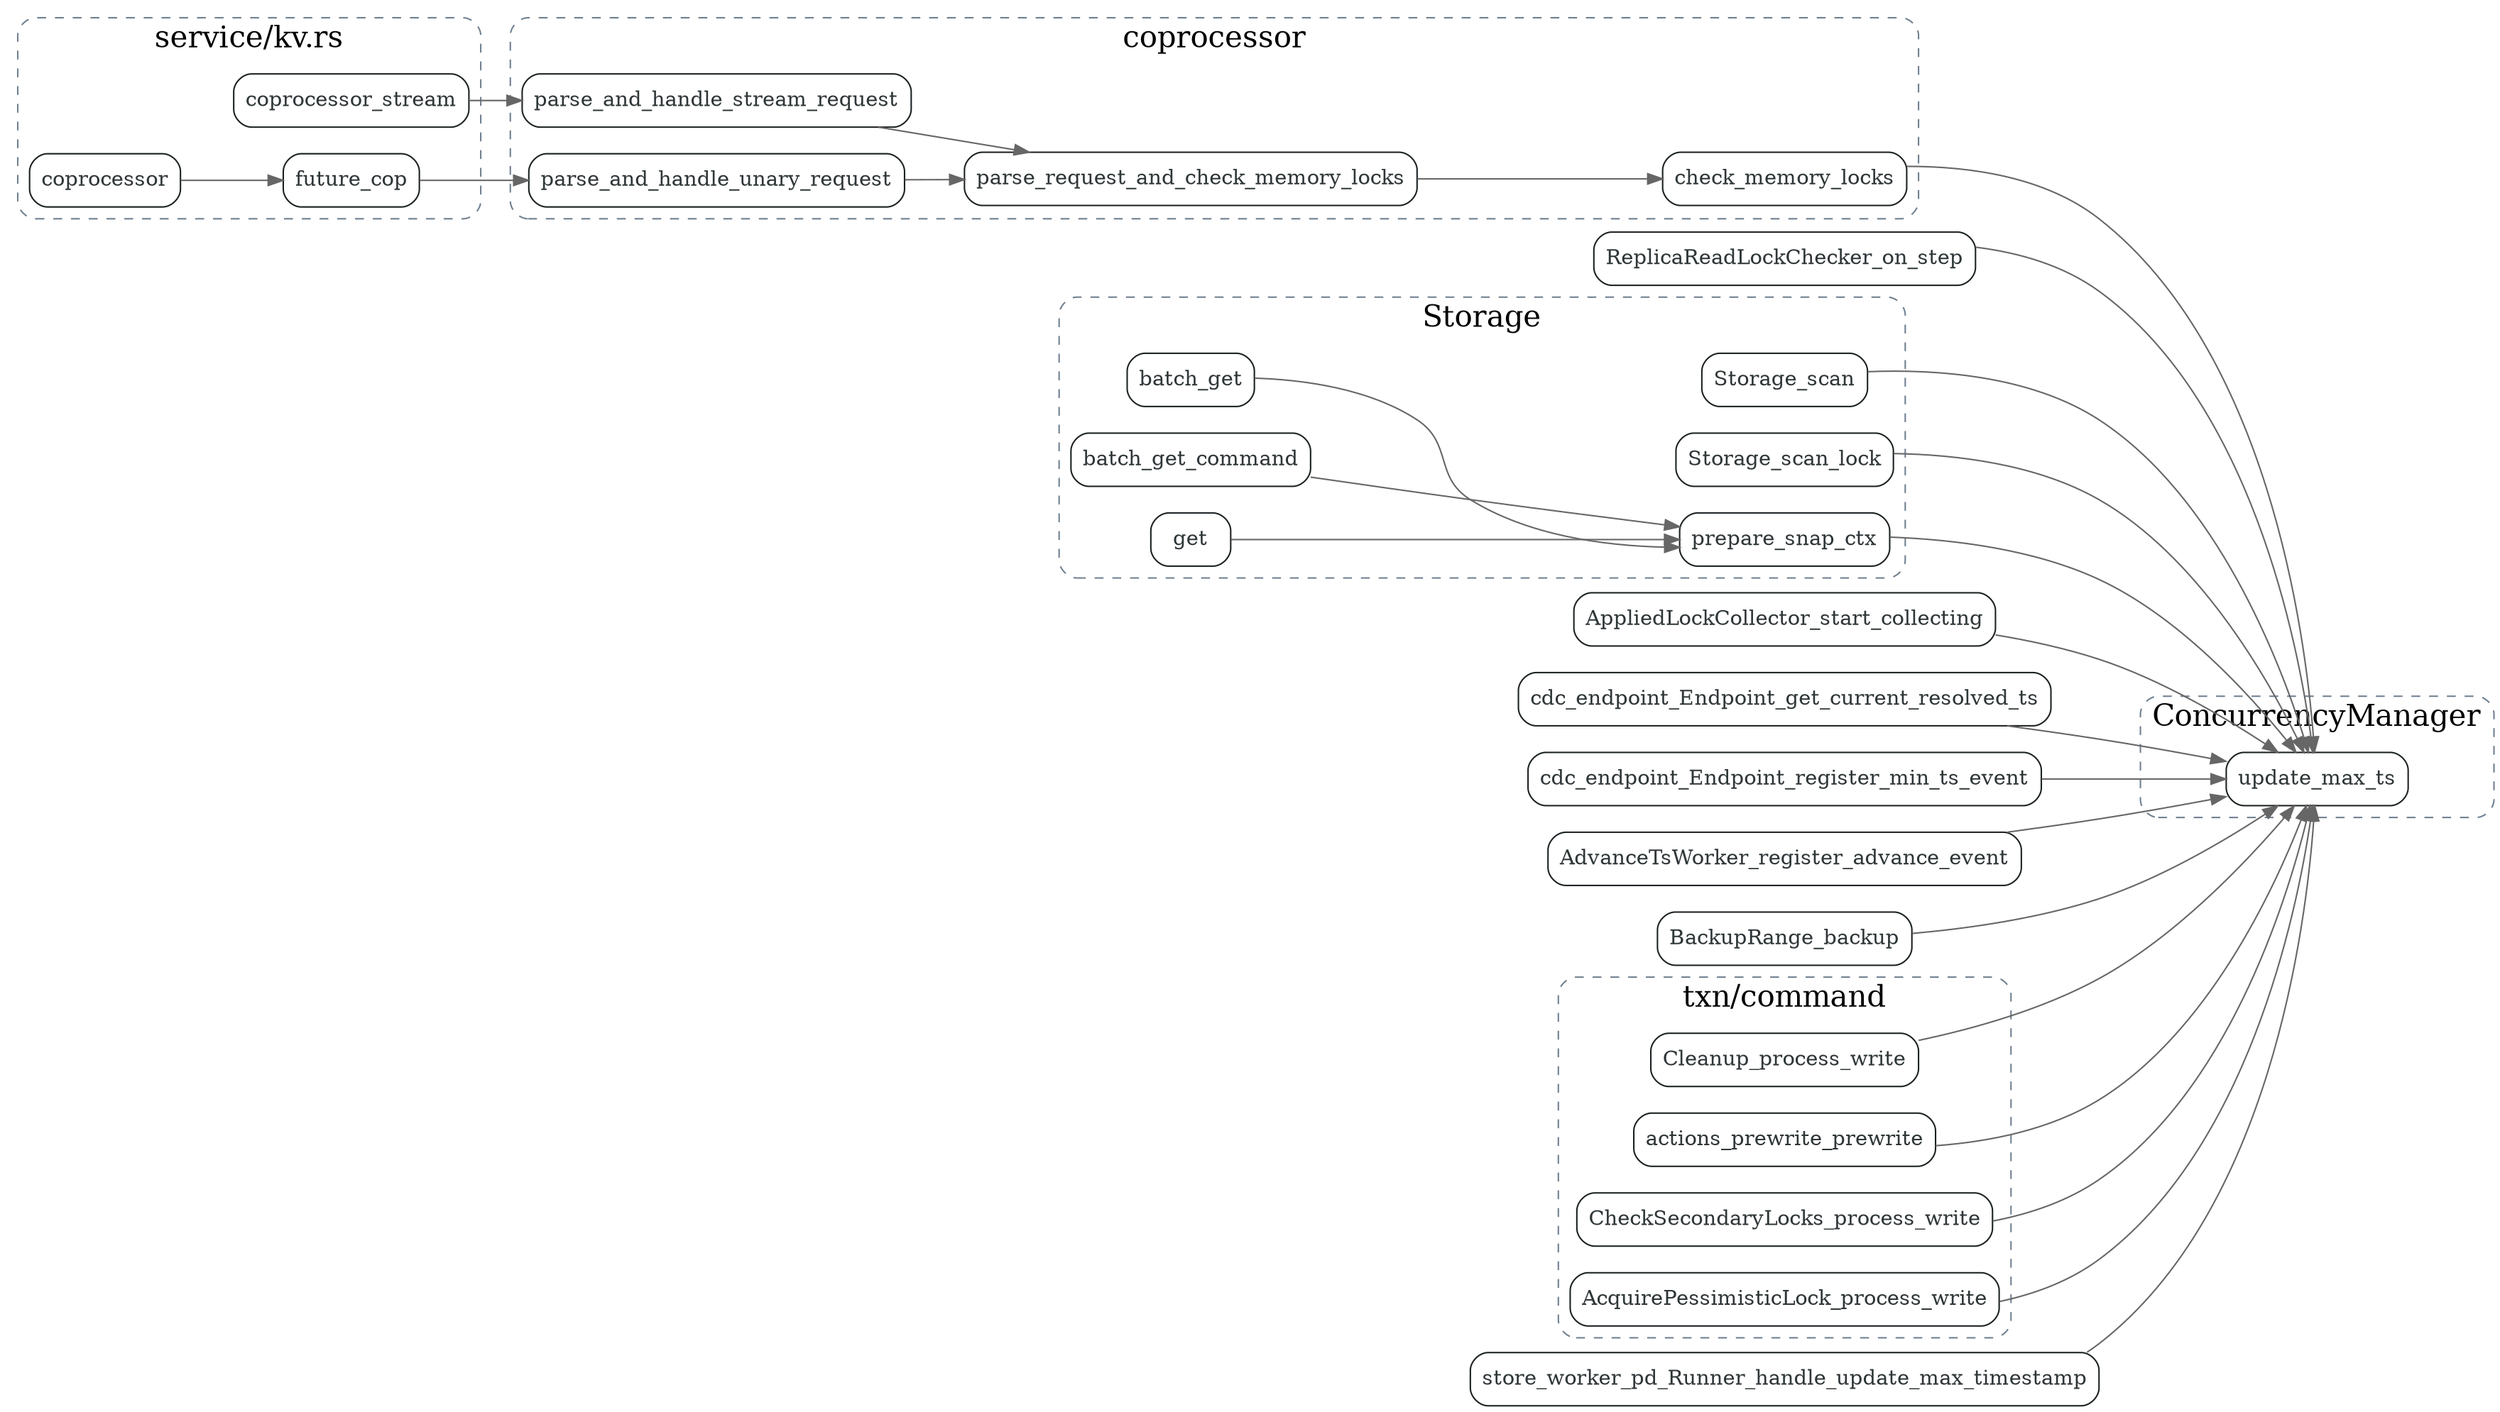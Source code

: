 #include "styles.h"
digraph update_max_ts {
  node[shape=box;style="rounded";color="#1c2123";fontcolor="#2f3638"];
  edge[color=gray40];
  newrank=true;
  rankdir=LR;

  subgraph cluster_ConcurrencyManager {
    graph[label="ConcurrencyManager";fontsize=20;style="rounded,dashed";color="slategrey"]
    update_max_ts;
  }
  subgraph cluster_coprocessor {
    graph[label="coprocessor";fontsize=20;style="rounded,dashed";color="slategrey"]
    check_memory_locks -> update_max_ts;
    {parse_and_handle_stream_request; parse_and_handle_unary_request} -> parse_request_and_check_memory_locks -> check_memory_locks;
  }

  ReplicaReadLockChecker_on_step -> update_max_ts;
  subgraph cluster_Storage {
    graph[label="Storage";fontsize=20;style="rounded,dashed";color="slategrey"]
    Storage_scan;
    Storage_scan_lock;
    prepare_snap_ctx -> update_max_ts;
    batch_get -> prepare_snap_ctx;
    batch_get_command -> prepare_snap_ctx;
    get -> prepare_snap_ctx;
  }
  subgraph cluster_service_kv {
    graph[label="service/kv.rs";fontsize=20;style="rounded,dashed";color="slategrey"]
    coprocessor -> future_cop -> parse_and_handle_unary_request;
    coprocessor_stream -> parse_and_handle_stream_request;
      
  }

  Storage_scan -> update_max_ts;
  Storage_scan_lock -> update_max_ts;

  AppliedLockCollector_start_collecting -> update_max_ts;
  cdc_endpoint_Endpoint_get_current_resolved_ts -> update_max_ts;
  cdc_endpoint_Endpoint_register_min_ts_event -> update_max_ts;
  AdvanceTsWorker_register_advance_event -> update_max_ts;
  BackupRange_backup -> update_max_ts;

  subgraph cluster_Command {
    graph[label="txn/command";fontsize=20;style="rounded,dashed";color="slategrey"]
    Cleanup_process_write -> update_max_ts;
    actions_prewrite_prewrite -> update_max_ts;
    CheckSecondaryLocks_process_write -> update_max_ts;
    AcquirePessimisticLock_process_write -> update_max_ts;
  }

  store_worker_pd_Runner_handle_update_max_timestamp -> update_max_ts;

  
}
